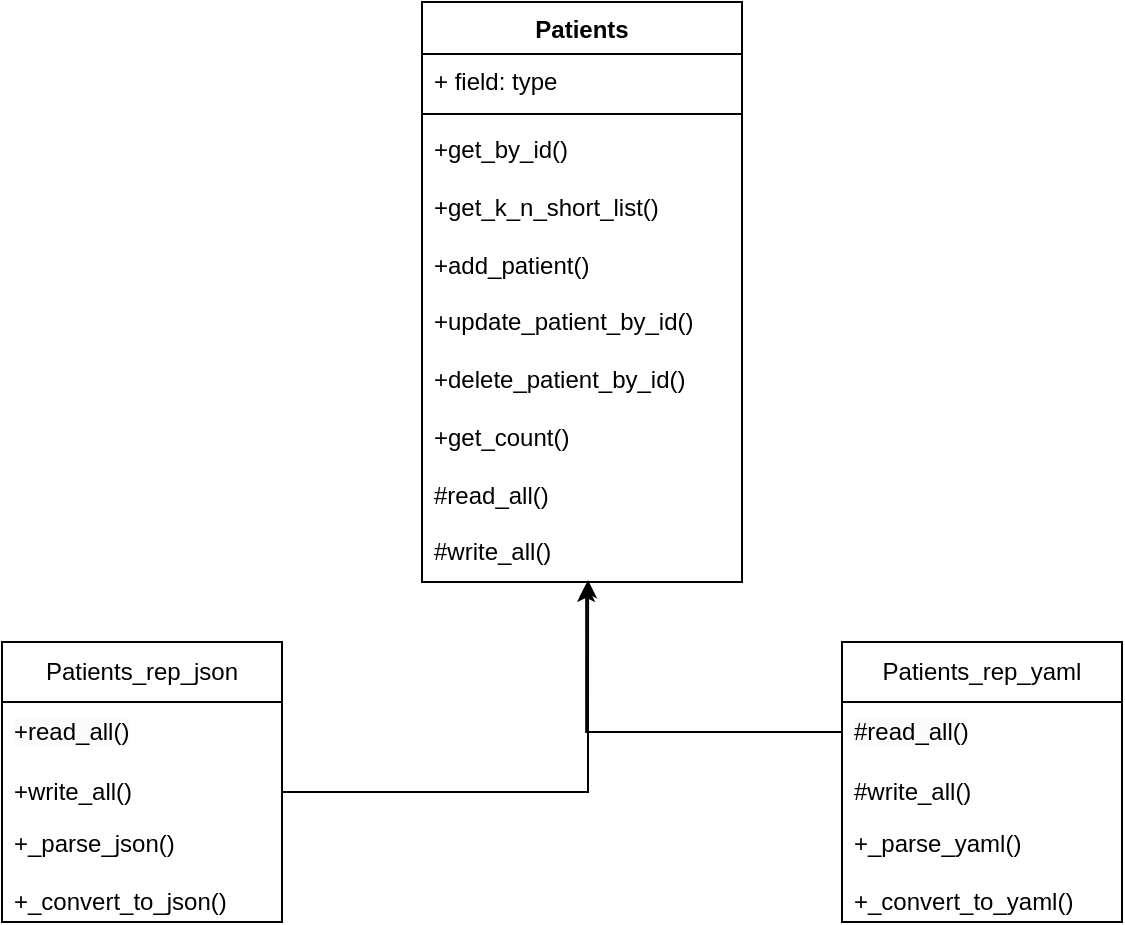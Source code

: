 <mxfile version="24.7.16">
  <diagram name="Страница — 1" id="YIOETG7C2iNrEgoh5FUk">
    <mxGraphModel dx="1666" dy="757" grid="1" gridSize="10" guides="1" tooltips="1" connect="1" arrows="1" fold="1" page="1" pageScale="1" pageWidth="827" pageHeight="1169" math="0" shadow="0">
      <root>
        <mxCell id="0" />
        <mxCell id="1" parent="0" />
        <mxCell id="FMWymWzZSKBhUtI2VOLa-2" value="Patients_rep_json" style="swimlane;fontStyle=0;childLayout=stackLayout;horizontal=1;startSize=30;horizontalStack=0;resizeParent=1;resizeParentMax=0;resizeLast=0;collapsible=1;marginBottom=0;whiteSpace=wrap;html=1;" vertex="1" parent="1">
          <mxGeometry x="170" y="370" width="140" height="140" as="geometry" />
        </mxCell>
        <mxCell id="FMWymWzZSKBhUtI2VOLa-3" value="&lt;span style=&quot;color: rgb(0, 0, 0); font-family: Helvetica; font-size: 12px; font-style: normal; font-variant-ligatures: normal; font-variant-caps: normal; font-weight: 400; letter-spacing: normal; orphans: 2; text-align: left; text-indent: 0px; text-transform: none; widows: 2; word-spacing: 0px; -webkit-text-stroke-width: 0px; white-space: normal; background-color: rgb(251, 251, 251); text-decoration-thickness: initial; text-decoration-style: initial; text-decoration-color: initial; display: inline !important; float: none;&quot;&gt;+read_all()&lt;/span&gt;" style="text;strokeColor=none;fillColor=none;align=left;verticalAlign=middle;spacingLeft=4;spacingRight=4;overflow=hidden;points=[[0,0.5],[1,0.5]];portConstraint=eastwest;rotatable=0;whiteSpace=wrap;html=1;" vertex="1" parent="FMWymWzZSKBhUtI2VOLa-2">
          <mxGeometry y="30" width="140" height="30" as="geometry" />
        </mxCell>
        <mxCell id="FMWymWzZSKBhUtI2VOLa-4" value="+write_all()" style="text;strokeColor=none;fillColor=none;align=left;verticalAlign=middle;spacingLeft=4;spacingRight=4;overflow=hidden;points=[[0,0.5],[1,0.5]];portConstraint=eastwest;rotatable=0;whiteSpace=wrap;html=1;" vertex="1" parent="FMWymWzZSKBhUtI2VOLa-2">
          <mxGeometry y="60" width="140" height="30" as="geometry" />
        </mxCell>
        <mxCell id="FMWymWzZSKBhUtI2VOLa-5" value="+_parse_json()&lt;div&gt;&lt;br&gt;+_convert_to_json()&lt;/div&gt;" style="text;strokeColor=none;fillColor=none;align=left;verticalAlign=middle;spacingLeft=4;spacingRight=4;overflow=hidden;points=[[0,0.5],[1,0.5]];portConstraint=eastwest;rotatable=0;whiteSpace=wrap;html=1;" vertex="1" parent="FMWymWzZSKBhUtI2VOLa-2">
          <mxGeometry y="90" width="140" height="50" as="geometry" />
        </mxCell>
        <mxCell id="FMWymWzZSKBhUtI2VOLa-6" value="Patients_rep_yaml" style="swimlane;fontStyle=0;childLayout=stackLayout;horizontal=1;startSize=30;horizontalStack=0;resizeParent=1;resizeParentMax=0;resizeLast=0;collapsible=1;marginBottom=0;whiteSpace=wrap;html=1;" vertex="1" parent="1">
          <mxGeometry x="590" y="370" width="140" height="140" as="geometry" />
        </mxCell>
        <mxCell id="FMWymWzZSKBhUtI2VOLa-7" value="&lt;span style=&quot;color: rgb(0, 0, 0); font-family: Helvetica; font-size: 12px; font-style: normal; font-variant-ligatures: normal; font-variant-caps: normal; font-weight: 400; letter-spacing: normal; orphans: 2; text-align: left; text-indent: 0px; text-transform: none; widows: 2; word-spacing: 0px; -webkit-text-stroke-width: 0px; white-space: normal; background-color: rgb(251, 251, 251); text-decoration-thickness: initial; text-decoration-style: initial; text-decoration-color: initial; display: inline !important; float: none;&quot;&gt;#read_all()&lt;/span&gt;" style="text;strokeColor=none;fillColor=none;align=left;verticalAlign=middle;spacingLeft=4;spacingRight=4;overflow=hidden;points=[[0,0.5],[1,0.5]];portConstraint=eastwest;rotatable=0;whiteSpace=wrap;html=1;" vertex="1" parent="FMWymWzZSKBhUtI2VOLa-6">
          <mxGeometry y="30" width="140" height="30" as="geometry" />
        </mxCell>
        <mxCell id="FMWymWzZSKBhUtI2VOLa-8" value="#write_all()" style="text;strokeColor=none;fillColor=none;align=left;verticalAlign=middle;spacingLeft=4;spacingRight=4;overflow=hidden;points=[[0,0.5],[1,0.5]];portConstraint=eastwest;rotatable=0;whiteSpace=wrap;html=1;" vertex="1" parent="FMWymWzZSKBhUtI2VOLa-6">
          <mxGeometry y="60" width="140" height="30" as="geometry" />
        </mxCell>
        <mxCell id="FMWymWzZSKBhUtI2VOLa-9" value="+_parse_yaml()&lt;div&gt;&lt;br&gt;+_convert_to_yaml()&lt;/div&gt;" style="text;strokeColor=none;fillColor=none;align=left;verticalAlign=middle;spacingLeft=4;spacingRight=4;overflow=hidden;points=[[0,0.5],[1,0.5]];portConstraint=eastwest;rotatable=0;whiteSpace=wrap;html=1;" vertex="1" parent="FMWymWzZSKBhUtI2VOLa-6">
          <mxGeometry y="90" width="140" height="50" as="geometry" />
        </mxCell>
        <mxCell id="FMWymWzZSKBhUtI2VOLa-14" value="Patients" style="swimlane;fontStyle=1;align=center;verticalAlign=top;childLayout=stackLayout;horizontal=1;startSize=26;horizontalStack=0;resizeParent=1;resizeParentMax=0;resizeLast=0;collapsible=1;marginBottom=0;whiteSpace=wrap;html=1;" vertex="1" parent="1">
          <mxGeometry x="380" y="50" width="160" height="290" as="geometry" />
        </mxCell>
        <mxCell id="FMWymWzZSKBhUtI2VOLa-15" value="+ field: type" style="text;strokeColor=none;fillColor=none;align=left;verticalAlign=top;spacingLeft=4;spacingRight=4;overflow=hidden;rotatable=0;points=[[0,0.5],[1,0.5]];portConstraint=eastwest;whiteSpace=wrap;html=1;" vertex="1" parent="FMWymWzZSKBhUtI2VOLa-14">
          <mxGeometry y="26" width="160" height="26" as="geometry" />
        </mxCell>
        <mxCell id="FMWymWzZSKBhUtI2VOLa-16" value="" style="line;strokeWidth=1;fillColor=none;align=left;verticalAlign=middle;spacingTop=-1;spacingLeft=3;spacingRight=3;rotatable=0;labelPosition=right;points=[];portConstraint=eastwest;strokeColor=inherit;" vertex="1" parent="FMWymWzZSKBhUtI2VOLa-14">
          <mxGeometry y="52" width="160" height="8" as="geometry" />
        </mxCell>
        <mxCell id="FMWymWzZSKBhUtI2VOLa-17" value="&lt;div&gt;&lt;span style=&quot;background-color: initial;&quot;&gt;+get_by_id()&lt;/span&gt;&lt;br&gt;&lt;/div&gt;&lt;div&gt;&lt;div&gt;&lt;br&gt;&lt;/div&gt;+get_k_n_short_list()&lt;br&gt;&lt;/div&gt;&lt;div&gt;&lt;br&gt;&lt;/div&gt;+add_patient()&lt;div&gt;&lt;br&gt;&lt;/div&gt;&lt;div&gt;+update_patient_by_id()&lt;br&gt;&lt;/div&gt;&lt;div&gt;&lt;br&gt;&lt;/div&gt;&lt;div&gt;+delete_patient_by_id()&lt;br&gt;&lt;/div&gt;&lt;div&gt;&lt;br&gt;&lt;/div&gt;&lt;div&gt;+get_count()&lt;br&gt;&lt;/div&gt;&lt;div&gt;&lt;br&gt;&lt;/div&gt;&lt;div&gt;#read_all()&lt;/div&gt;&lt;div&gt;&lt;br&gt;&lt;/div&gt;&lt;div&gt;#write_all()&lt;/div&gt;&lt;div&gt;&lt;br&gt;&lt;/div&gt;" style="text;strokeColor=none;fillColor=none;align=left;verticalAlign=top;spacingLeft=4;spacingRight=4;overflow=hidden;rotatable=0;points=[[0,0.5],[1,0.5]];portConstraint=eastwest;whiteSpace=wrap;html=1;" vertex="1" parent="FMWymWzZSKBhUtI2VOLa-14">
          <mxGeometry y="60" width="160" height="230" as="geometry" />
        </mxCell>
        <mxCell id="FMWymWzZSKBhUtI2VOLa-18" style="edgeStyle=orthogonalEdgeStyle;rounded=0;orthogonalLoop=1;jettySize=auto;html=1;exitX=1;exitY=0.5;exitDx=0;exitDy=0;entryX=0.519;entryY=0.996;entryDx=0;entryDy=0;entryPerimeter=0;" edge="1" parent="1" source="FMWymWzZSKBhUtI2VOLa-4" target="FMWymWzZSKBhUtI2VOLa-17">
          <mxGeometry relative="1" as="geometry" />
        </mxCell>
        <mxCell id="FMWymWzZSKBhUtI2VOLa-19" style="edgeStyle=orthogonalEdgeStyle;rounded=0;orthogonalLoop=1;jettySize=auto;html=1;exitX=0;exitY=0.5;exitDx=0;exitDy=0;entryX=0.513;entryY=1.004;entryDx=0;entryDy=0;entryPerimeter=0;" edge="1" parent="1" source="FMWymWzZSKBhUtI2VOLa-7" target="FMWymWzZSKBhUtI2VOLa-17">
          <mxGeometry relative="1" as="geometry" />
        </mxCell>
      </root>
    </mxGraphModel>
  </diagram>
</mxfile>
